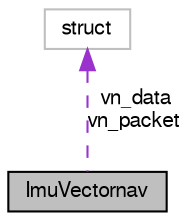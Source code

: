 digraph "ImuVectornav"
{
  edge [fontname="FreeSans",fontsize="10",labelfontname="FreeSans",labelfontsize="10"];
  node [fontname="FreeSans",fontsize="10",shape=record];
  Node1 [label="ImuVectornav",height=0.2,width=0.4,color="black", fillcolor="grey75", style="filled", fontcolor="black"];
  Node2 -> Node1 [dir="back",color="darkorchid3",fontsize="10",style="dashed",label=" vn_data\nvn_packet" ,fontname="FreeSans"];
  Node2 [label="struct",height=0.2,width=0.4,color="grey75", fillcolor="white", style="filled"];
}
